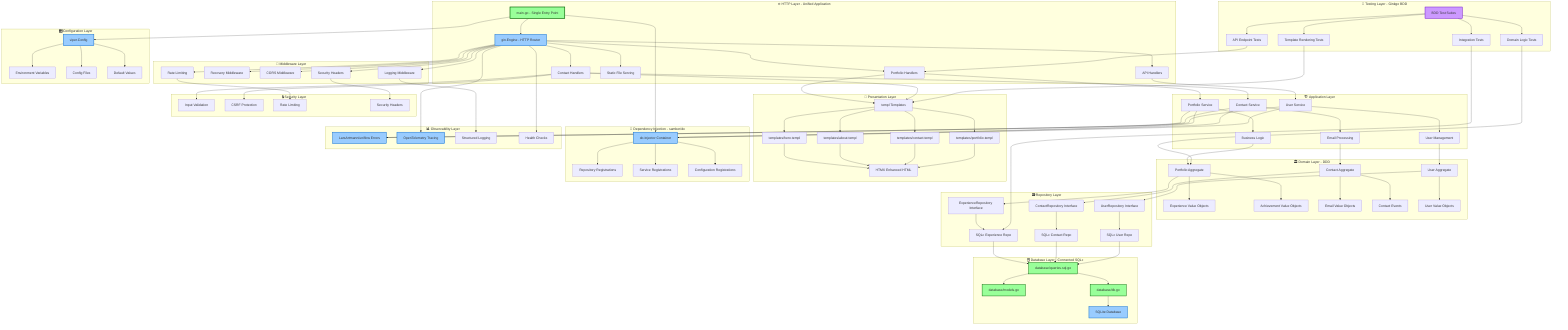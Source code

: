 graph TB
    subgraph "🌐 HTTP Layer - Unified Application"
        A1[main.go - Single Entry Point]
        A1 --> B1[gin.Engine - HTTP Router]
        B1 --> C1[Portfolio Handlers]
        B1 --> C2[Contact Handlers] 
        B1 --> C3[API Handlers]
        B1 --> C4[Static File Serving]
    end
    
    subgraph "🔧 Middleware Layer"
        B1 --> D1[Logging Middleware]
        B1 --> D2[Recovery Middleware]
        B1 --> D3[CORS Middleware]
        B1 --> D4[Security Headers]
        B1 --> D5[Rate Limiting]
    end
    
    subgraph "🎛️ Configuration Layer"
        E1[viper.Config]
        E1 --> E2[Environment Variables]
        E1 --> E3[Config Files]
        E1 --> E4[Default Values]
        A1 --> E1
    end
    
    subgraph "🏗️ Application Layer"
        C1 --> F1[Portfolio Service]
        C2 --> F2[Contact Service]
        C3 --> F3[User Service]
        
        F1 --> G1[Business Logic]
        F2 --> G2[Email Processing]
        F3 --> G3[User Management]
    end
    
    subgraph "🏛️ Domain Layer - DDD"
        G1 --> H1[Portfolio Aggregate]
        G2 --> H2[Contact Aggregate]
        G3 --> H3[User Aggregate]
        
        H1 --> I1[Experience Value Objects]
        H1 --> I2[Achievement Value Objects]
        H2 --> I3[Email Value Objects]
        H2 --> I4[Contact Events]
        H3 --> I5[User Value Objects]
    end
    
    subgraph "🗃️ Repository Layer"
        H1 --> J1[ExperienceRepository Interface]
        H2 --> J2[ContactRepository Interface]
        H3 --> J3[UserRepository Interface]
        
        J1 --> K1[SQLc Experience Repo]
        J2 --> K2[SQLc Contact Repo]
        J3 --> K3[SQLc User Repo]
    end
    
    subgraph "🗄️ Database Layer - Connected SQLc"
        K1 --> L1[database/queries.sql.go]
        K2 --> L1
        K3 --> L1
        
        L1 --> L2[database/models.go]
        L1 --> L3[database/db.go]
        L3 --> L4[SQLite Database]
    end
    
    subgraph "🎨 Presentation Layer"
        C1 --> M1[templ Templates]
        C2 --> M1
        
        M1 --> N1[templates/hero.templ]
        M1 --> N2[templates/about.templ]
        M1 --> N3[templates/contact.templ]
        M1 --> N4[templates/portfolio.templ]
        
        N1 --> O1[HTMX Enhanced HTML]
        N2 --> O1
        N3 --> O1
        N4 --> O1
    end
    
    subgraph "💉 Dependency Injection - samber/do"
        P1[do.Injector Container]
        P1 --> P2[Repository Registrations]
        P1 --> P3[Service Registrations]
        P1 --> P4[Configuration Registrations]
        
        A1 --> P1
        F1 --> P1
        F2 --> P1
        F3 --> P1
    end
    
    subgraph "🧪 Testing Layer - Ginkgo BDD"
        Q1[BDD Test Suites]
        Q1 --> Q2[Domain Logic Tests]
        Q1 --> Q3[Integration Tests]
        Q1 --> Q4[API Endpoint Tests]
        Q1 --> Q5[Template Rendering Tests]
        
        Q2 --> H1
        Q3 --> K1
        Q4 --> C1
        Q5 --> M1
    end
    
    subgraph "📊 Observability Layer"
        R1[LarsArtmann/uniflow Errors]
        R2[OpenTelemetry Tracing]
        R3[Structured Logging]
        R4[Health Checks]
        
        D1 --> R3
        F1 --> R1
        F2 --> R1
        F3 --> R1
        B1 --> R2
        B1 --> R4
    end
    
    subgraph "🔒 Security Layer"
        S1[Input Validation]
        S2[CSRF Protection]
        S3[Rate Limiting]
        S4[Security Headers]
        
        D4 --> S4
        D5 --> S3
        C2 --> S1
        C2 --> S2
    end
    
    %% Styling for clarity
    style A1 fill:#99ff99,stroke:#006600,stroke-width:3px
    style L4 fill:#99ccff,stroke:#0066cc,stroke-width:2px
    style P1 fill:#ffcc99,stroke:#cc6600,stroke-width:2px
    style Q1 fill:#cc99ff,stroke:#6600cc,stroke-width:2px
    
    %% Integration indicators
    style L1 fill:#99ff99,stroke:#006600,stroke-width:2px
    style L2 fill:#99ff99,stroke:#006600,stroke-width:2px
    style L3 fill:#99ff99,stroke:#006600,stroke-width:2px
    
    %% Library integrations
    style B1 fill:#99ccff,stroke:#0066cc,stroke-width:2px
    style E1 fill:#99ccff,stroke:#0066cc,stroke-width:2px
    style P1 fill:#99ccff,stroke:#0066cc,stroke-width:2px
    style R1 fill:#99ccff,stroke:#0066cc,stroke-width:2px
    style R2 fill:#99ccff,stroke:#0066cc,stroke-width:2px
